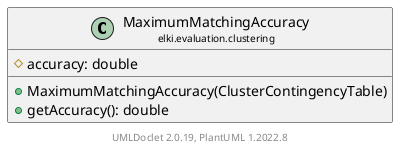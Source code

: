 @startuml
    remove .*\.(Instance|Par|Parameterizer|Factory)$
    set namespaceSeparator none
    hide empty fields
    hide empty methods

    class "<size:14>MaximumMatchingAccuracy\n<size:10>elki.evaluation.clustering" as elki.evaluation.clustering.MaximumMatchingAccuracy [[MaximumMatchingAccuracy.html]] {
        #accuracy: double
        +MaximumMatchingAccuracy(ClusterContingencyTable)
        +getAccuracy(): double
    }

    center footer UMLDoclet 2.0.19, PlantUML 1.2022.8
@enduml
